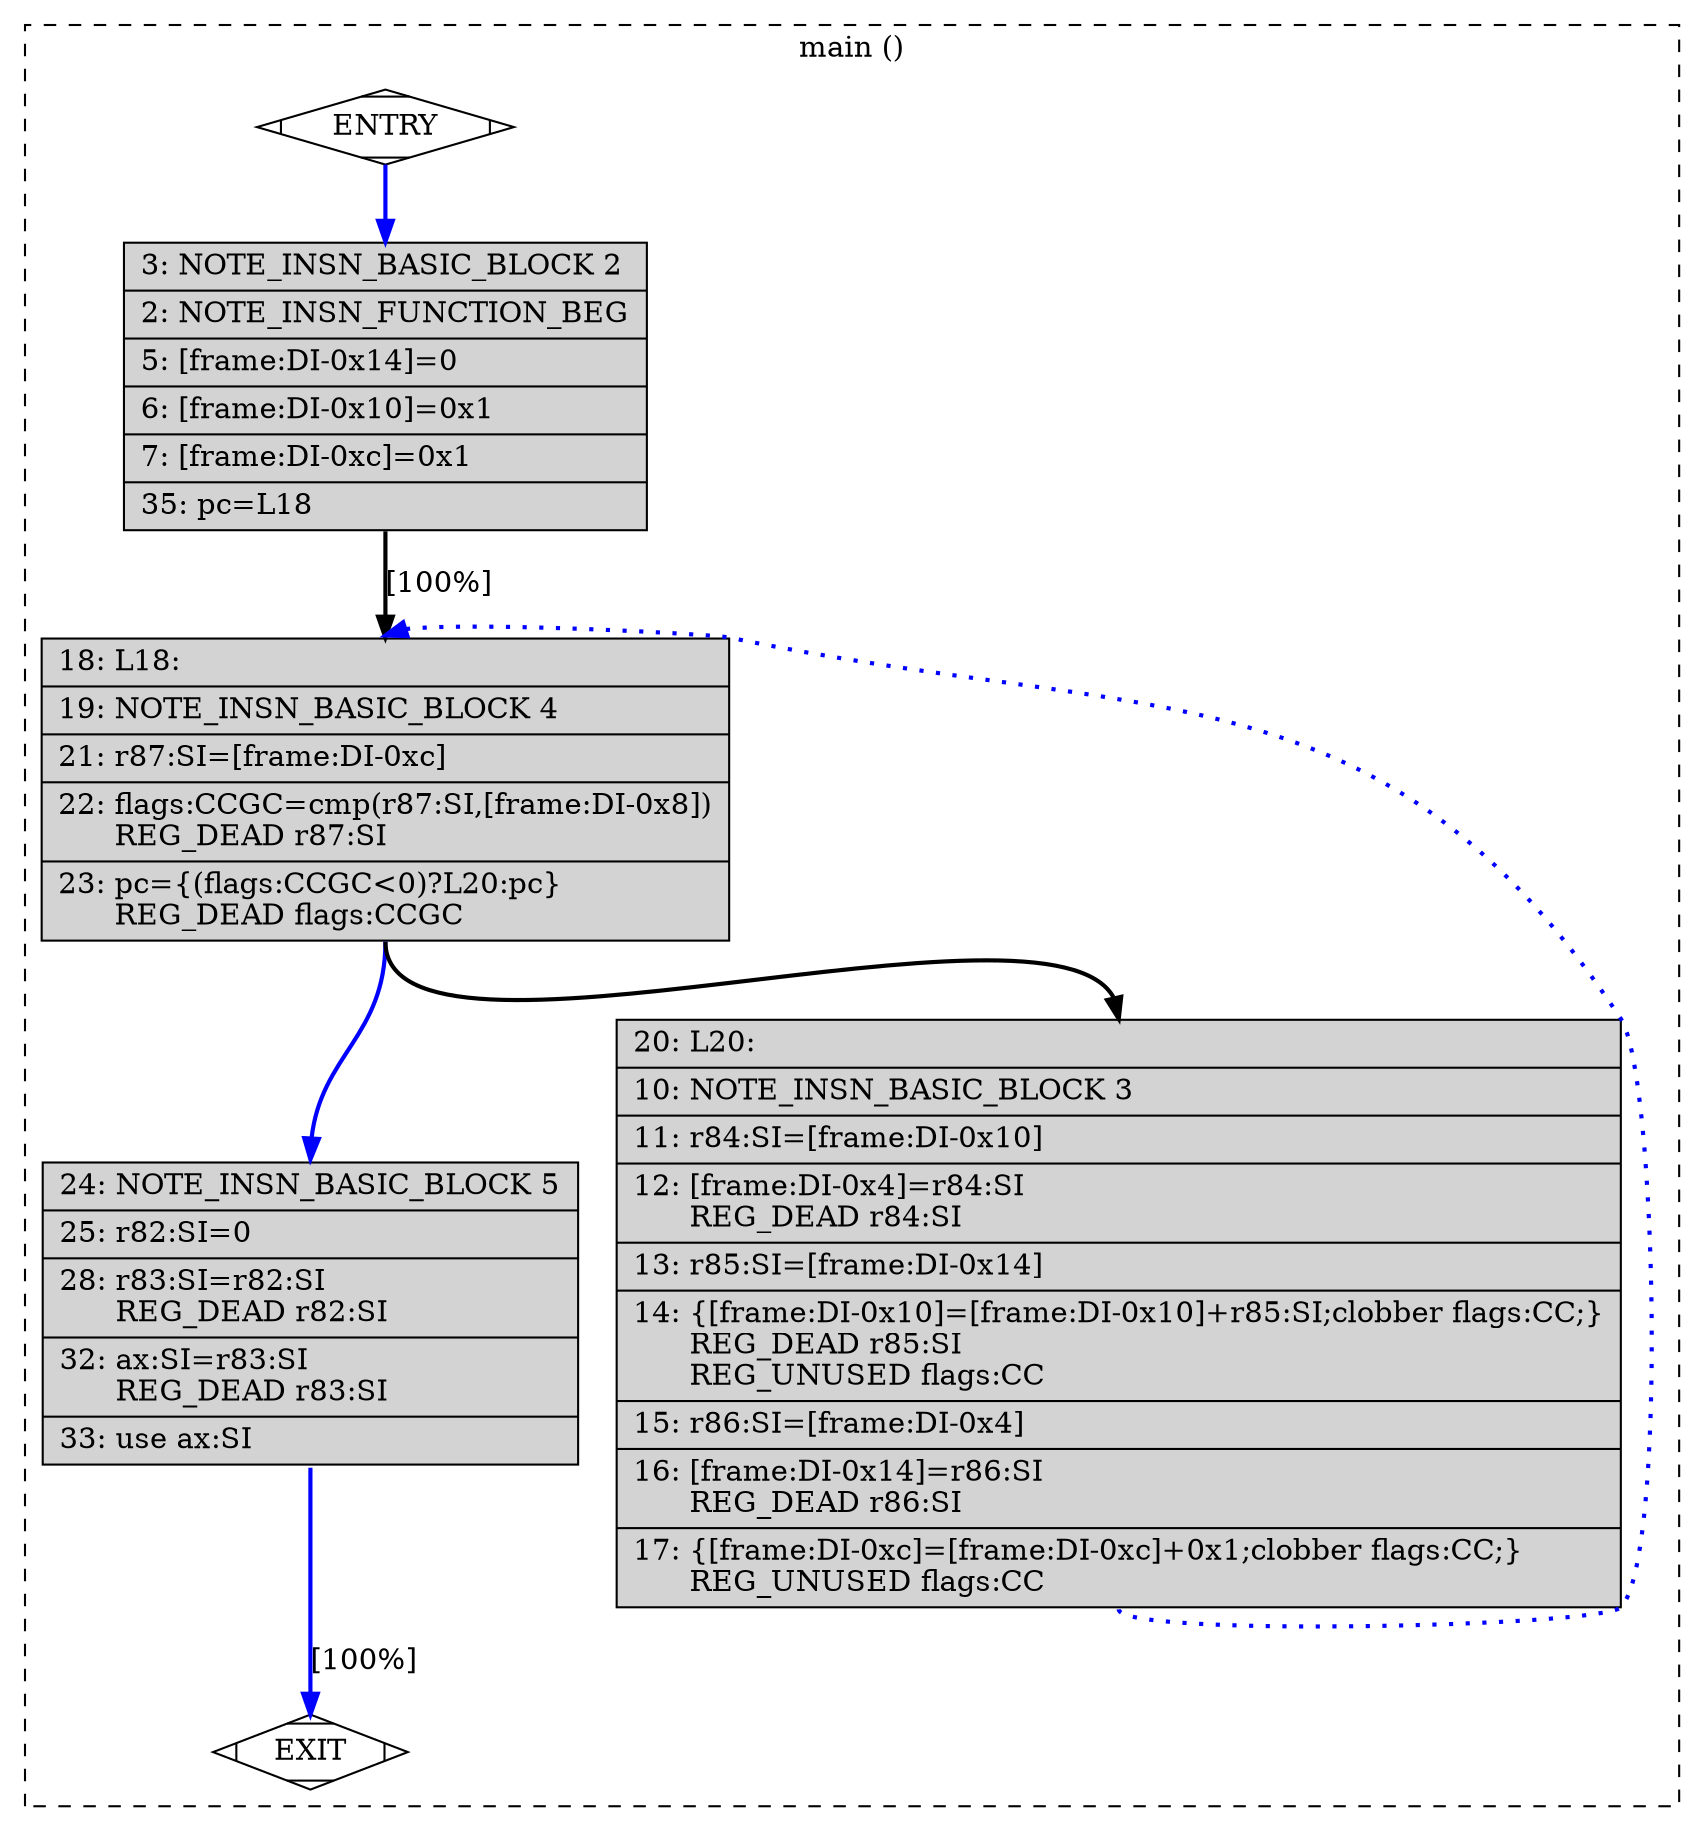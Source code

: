 digraph "a-main.cpp.294r.ira" {
overlap=false;
subgraph "cluster_main" {
	style="dashed";
	color="black";
	label="main ()";
	fn_0_basic_block_0 [shape=Mdiamond,style=filled,fillcolor=white,label="ENTRY"];

	fn_0_basic_block_2 [shape=record,style=filled,fillcolor=lightgrey,label="{\ \ \ \ 3:\ NOTE_INSN_BASIC_BLOCK\ 2\l\
|\ \ \ \ 2:\ NOTE_INSN_FUNCTION_BEG\l\
|\ \ \ \ 5:\ [frame:DI-0x14]=0\l\
|\ \ \ \ 6:\ [frame:DI-0x10]=0x1\l\
|\ \ \ \ 7:\ [frame:DI-0xc]=0x1\l\
|\ \ \ 35:\ pc=L18\l\
}"];

	fn_0_basic_block_4 [shape=record,style=filled,fillcolor=lightgrey,label="{\ \ \ 18:\ L18:\l\
|\ \ \ 19:\ NOTE_INSN_BASIC_BLOCK\ 4\l\
|\ \ \ 21:\ r87:SI=[frame:DI-0xc]\l\
|\ \ \ 22:\ flags:CCGC=cmp(r87:SI,[frame:DI-0x8])\l\
\ \ \ \ \ \ REG_DEAD\ r87:SI\l\
|\ \ \ 23:\ pc=\{(flags:CCGC\<0)?L20:pc\}\l\
\ \ \ \ \ \ REG_DEAD\ flags:CCGC\l\
}"];

	fn_0_basic_block_5 [shape=record,style=filled,fillcolor=lightgrey,label="{\ \ \ 24:\ NOTE_INSN_BASIC_BLOCK\ 5\l\
|\ \ \ 25:\ r82:SI=0\l\
|\ \ \ 28:\ r83:SI=r82:SI\l\
\ \ \ \ \ \ REG_DEAD\ r82:SI\l\
|\ \ \ 32:\ ax:SI=r83:SI\l\
\ \ \ \ \ \ REG_DEAD\ r83:SI\l\
|\ \ \ 33:\ use\ ax:SI\l\
}"];

	fn_0_basic_block_3 [shape=record,style=filled,fillcolor=lightgrey,label="{\ \ \ 20:\ L20:\l\
|\ \ \ 10:\ NOTE_INSN_BASIC_BLOCK\ 3\l\
|\ \ \ 11:\ r84:SI=[frame:DI-0x10]\l\
|\ \ \ 12:\ [frame:DI-0x4]=r84:SI\l\
\ \ \ \ \ \ REG_DEAD\ r84:SI\l\
|\ \ \ 13:\ r85:SI=[frame:DI-0x14]\l\
|\ \ \ 14:\ \{[frame:DI-0x10]=[frame:DI-0x10]+r85:SI;clobber\ flags:CC;\}\l\
\ \ \ \ \ \ REG_DEAD\ r85:SI\l\
\ \ \ \ \ \ REG_UNUSED\ flags:CC\l\
|\ \ \ 15:\ r86:SI=[frame:DI-0x4]\l\
|\ \ \ 16:\ [frame:DI-0x14]=r86:SI\l\
\ \ \ \ \ \ REG_DEAD\ r86:SI\l\
|\ \ \ 17:\ \{[frame:DI-0xc]=[frame:DI-0xc]+0x1;clobber\ flags:CC;\}\l\
\ \ \ \ \ \ REG_UNUSED\ flags:CC\l\
}"];

	fn_0_basic_block_1 [shape=Mdiamond,style=filled,fillcolor=white,label="EXIT"];

	fn_0_basic_block_0:s -> fn_0_basic_block_2:n [style="solid,bold",color=blue,weight=100,constraint=true];
	fn_0_basic_block_2:s -> fn_0_basic_block_4:n [style="solid,bold",color=black,weight=10,constraint=true,label="[100%]"];
	fn_0_basic_block_3:s -> fn_0_basic_block_4:n [style="dotted,bold",color=blue,weight=10,constraint=false];
	fn_0_basic_block_4:s -> fn_0_basic_block_3:n [style="solid,bold",color=black,weight=10,constraint=true];
	fn_0_basic_block_4:s -> fn_0_basic_block_5:n [style="solid,bold",color=blue,weight=100,constraint=true];
	fn_0_basic_block_5:s -> fn_0_basic_block_1:n [style="solid,bold",color=blue,weight=100,constraint=true,label="[100%]"];
	fn_0_basic_block_0:s -> fn_0_basic_block_1:n [style="invis",constraint=true];
}
}
